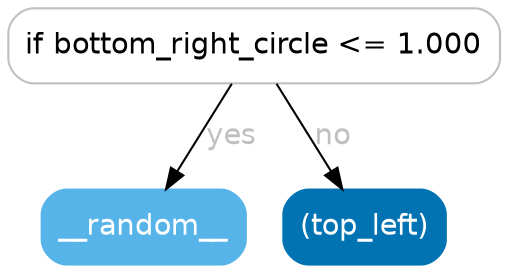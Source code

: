 digraph Tree {
	graph [bb="0,0,236,123"];
	node [color=gray,
		fillcolor=white,
		fontname=helvetica,
		label="\N",
		shape=box,
		style="filled, rounded"
	];
	edge [fontname=helvetica];
	0	[height=0.5,
		label="if bottom_right_circle <= 1.000",
		pos="118,105",
		width=3.2778];
	1	[color="#56b4e9",
		fillcolor="#56b4e9",
		fontcolor=white,
		height=0.5,
		label=__random__,
		pos="65,18",
		width=1.3611];
	0 -> 1	[fontcolor=gray,
		label=yes,
		lp="107.5,61.5",
		pos="e,75.709,36.175 107.27,86.799 99.732,74.702 89.508,58.305 81.004,44.667"];
	2	[color="#0173b2",
		fillcolor="#0173b2",
		fontcolor=white,
		height=0.5,
		label="(top_left)",
		pos="171,18",
		width=1.0833];
	0 -> 2	[fontcolor=gray,
		label=no,
		lp="156,61.5",
		pos="e,160.29,36.175 128.73,86.799 136.27,74.702 146.49,58.305 155,44.667"];
}
